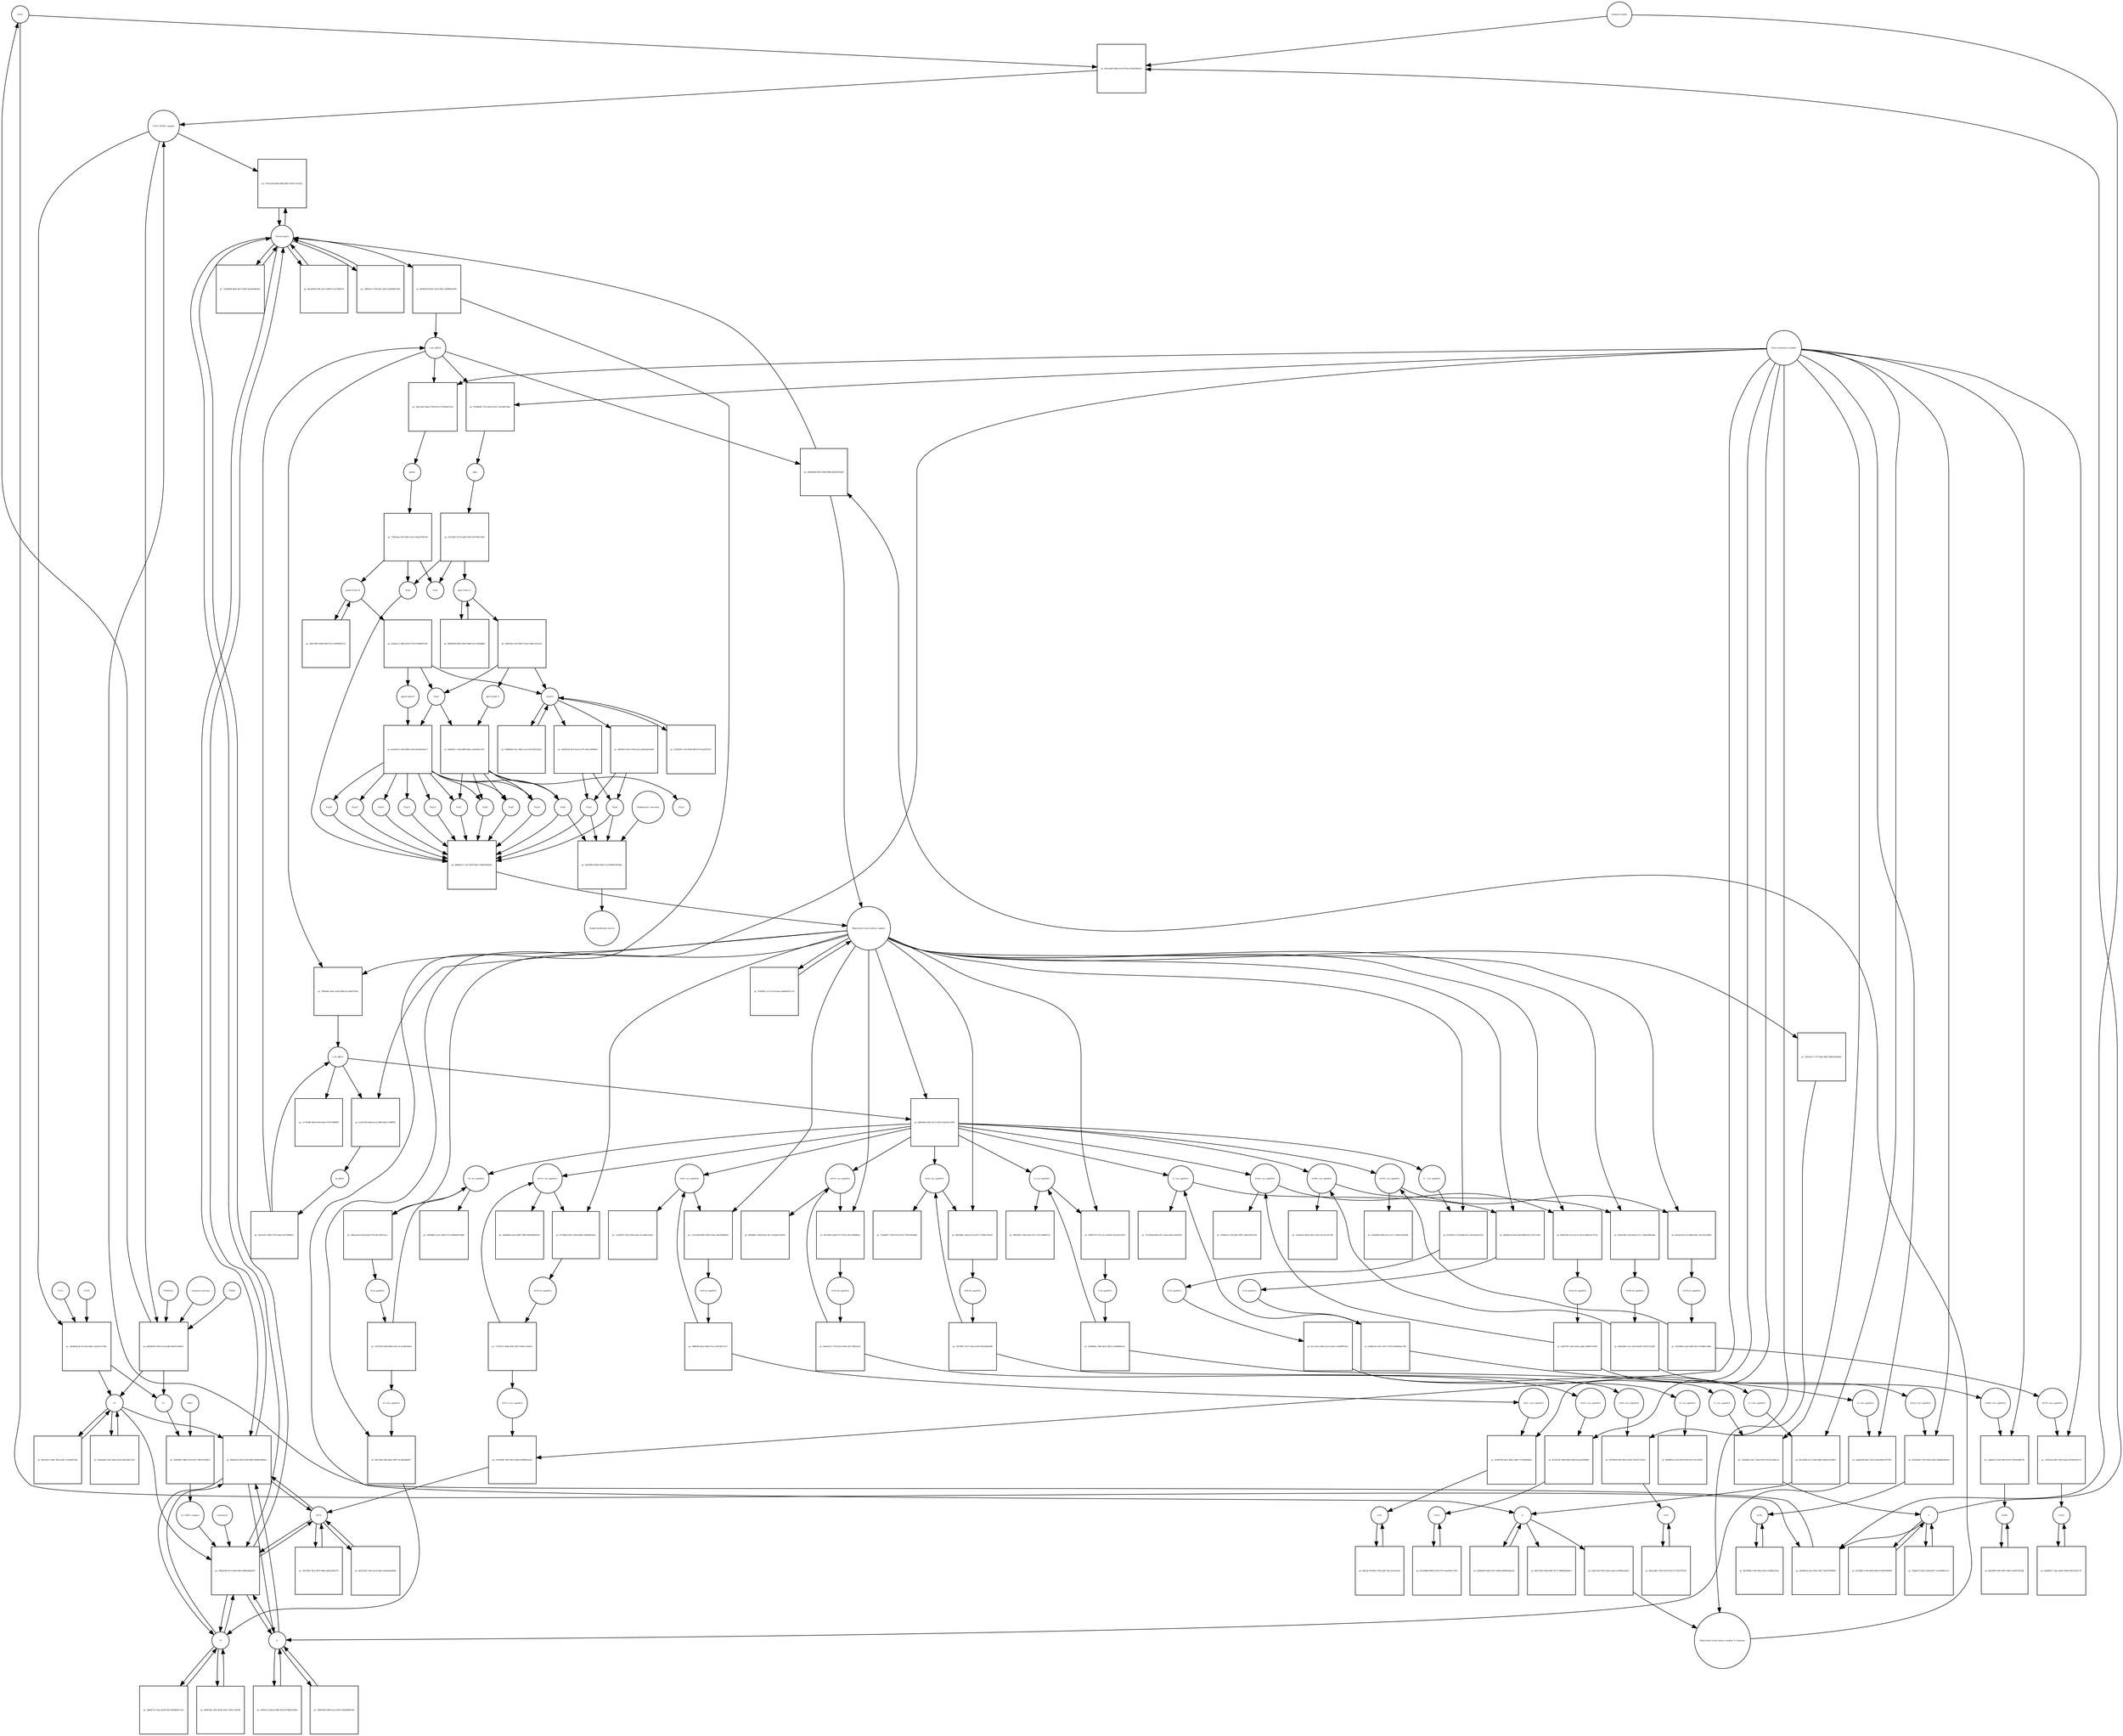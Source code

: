 strict digraph  {
ACE2 [annotation="", bipartite=0, cls=macromolecule, fontsize=4, label=ACE2, shape=circle];
"pr_00acebd9-9a80-4e19-87ed-413da529a81a" [annotation="", bipartite=1, cls=process, fontsize=4, label="pr_00acebd9-9a80-4e19-87ed-413da529a81a", shape=square];
"ACE2_SPIKE complex" [annotation="", bipartite=0, cls=complex, fontsize=4, label="ACE2_SPIKE complex", shape=circle];
"Heparan sulfate" [annotation="urn_miriam_obo.chebi_CHEBI%3A28815", bipartite=0, cls="simple chemical", fontsize=4, label="Heparan sulfate", shape=circle];
S [annotation=urn_miriam_uniprot_P0DTC2, bipartite=0, cls=macromolecule, fontsize=4, label=S, shape=circle];
Nucleocapsid [annotation="urn_miriam_obo.go_GO%3A0019013", bipartite=0, cls=complex, fontsize=4, label=Nucleocapsid, shape=circle];
"pr_2536ca3d-b838-4d8b-8d07-dcf07c53e12b" [annotation="", bipartite=1, cls=process, fontsize=4, label="pr_2536ca3d-b838-4d8b-8d07-dcf07c53e12b", shape=square];
"pr_1dcdfa84-4c1b-4162-b8bc-5a2eb71e736c" [annotation="", bipartite=1, cls=process, fontsize=4, label="pr_1dcdfa84-4c1b-4162-b8bc-5a2eb71e736c", shape=square];
S2 [annotation=urn_miriam_interpro_IPR002552, bipartite=0, cls=macromolecule, fontsize=4, label=S2, shape=circle];
CTSB [annotation="", bipartite=0, cls=macromolecule, fontsize=4, label=CTSB, shape=circle];
CTSL [annotation="", bipartite=0, cls=macromolecule, fontsize=4, label=CTSL, shape=circle];
S1 [annotation=urn_miriam_interpro_IPR002551, bipartite=0, cls=macromolecule, fontsize=4, label=S1, shape=circle];
"pr_2b5db5a0-5acf-405c-9367-5fd7d764f992" [annotation="", bipartite=1, cls=process, fontsize=4, label="pr_2b5db5a0-5acf-405c-9367-5fd7d764f992", shape=square];
"pr_76f62e96-b213-44af-90b2-0d66e8da819c" [annotation="", bipartite=1, cls=process, fontsize=4, label="pr_76f62e96-b213-44af-90b2-0d66e8da819c", shape=square];
cholesterol [annotation="urn_miriam_obo.chebi_CHEBI%3A16113", bipartite=0, cls="simple chemical", fontsize=4, label=cholesterol, shape=circle];
"S1_NRP1 complex" [annotation="", bipartite=0, cls=complex, fontsize=4, label="S1_NRP1 complex", shape=circle];
E [annotation=urn_miriam_uniprot_P0DTC4, bipartite=0, cls=macromolecule, fontsize=4, label=E, shape=circle];
M [annotation=urn_miriam_uniprot_P0DTC5, bipartite=0, cls=macromolecule, fontsize=4, label=M, shape=circle];
Orf7a [annotation=urn_miriam_uniprot_P0DTC7, bipartite=0, cls=macromolecule, fontsize=4, label=Orf7a, shape=circle];
"pr_8e64015d-9637-41ab-95be-293ff84e2981" [annotation="", bipartite=1, cls=process, fontsize=4, label="pr_8e64015d-9637-41ab-95be-293ff84e2981", shape=square];
"(+)ss gRNA" [annotation=urn_miriam_refseq_NC_045512, bipartite=0, cls="nucleic acid feature", fontsize=4, label="(+)ss gRNA", shape=circle];
N [annotation=urn_miriam_uniprot_P0DTC9, bipartite=0, cls="macromolecule multimer", fontsize=4, label=N, shape=circle];
"pr_dfa3e469-c60e-4a15-9df9-473a13f6dcb0" [annotation="", bipartite=1, cls=process, fontsize=4, label="pr_dfa3e469-c60e-4a15-9df9-473a13f6dcb0", shape=square];
"pr_cd495cfe-763f-4af5-a5f8-2d1db85b1064" [annotation="", bipartite=1, cls=process, fontsize=4, label="pr_cd495cfe-763f-4af5-a5f8-2d1db85b1064", shape=square];
"pr_802e3562-f5b0-4d61-8175-396f2d65dbc9" [annotation="", bipartite=1, cls=process, fontsize=4, label="pr_802e3562-f5b0-4d61-8175-396f2d65dbc9", shape=square];
"pr_d364d5f0-6363-4537-b5d8-d5969eb44a36" [annotation="", bipartite=1, cls=process, fontsize=4, label="pr_d364d5f0-6363-4537-b5d8-d5969eb44a36", shape=square];
"N (+)ss sgmRNA" [annotation=urn_miriam_ncbigene_43740575, bipartite=0, cls="nucleic acid feature", fontsize=4, label="N (+)ss sgmRNA", shape=circle];
"pr_9fc1ef8b-ec13-43be-bd65-2644e2619001" [annotation="", bipartite=1, cls=process, fontsize=4, label="pr_9fc1ef8b-ec13-43be-bd65-2644e2619001", shape=square];
"Host translation complex" [annotation="urn_miriam_obo.go_GO%3A0070992", bipartite=0, cls=complex, fontsize=4, label="Host translation complex", shape=circle];
"pr_7aab59f8-da00-4d75-8a81-dea8148eefb1" [annotation="", bipartite=1, cls=process, fontsize=4, label="pr_7aab59f8-da00-4d75-8a81-dea8148eefb1", shape=square];
"pr_b6642b56-f760-41c6-ba88-dde953c0db21" [annotation="", bipartite=1, cls=process, fontsize=4, label="pr_b6642b56-f760-41c6-ba88-dde953c0db21", shape=square];
FURIN [annotation="", bipartite=0, cls=macromolecule, fontsize=4, label=FURIN, shape=circle];
TMPRSS2 [annotation="", bipartite=0, cls=macromolecule, fontsize=4, label=TMPRSS2, shape=circle];
"Camostat mesylate" [annotation="urn_miriam_pubchem.compound_2536", bipartite=0, cls="simple chemical", fontsize=4, label="Camostat mesylate", shape=circle];
"pr_08c2e6cc-e96e-4f3f-a26b-1741b0e47bfa" [annotation="", bipartite=1, cls=process, fontsize=4, label="pr_08c2e6cc-e96e-4f3f-a26b-1741b0e47bfa", shape=square];
"Replication transcription complex_N oligomer" [annotation="", bipartite=0, cls=complex, fontsize=4, label="Replication transcription complex_N oligomer", shape=circle];
"pr_abb8444d-5f02-4386-9688-fd2fb1f87be9" [annotation="", bipartite=1, cls=process, fontsize=4, label="pr_abb8444d-5f02-4386-9688-fd2fb1f87be9", shape=square];
"Replication transcription complex" [annotation="", bipartite=0, cls=complex, fontsize=4, label="Replication transcription complex", shape=circle];
"pr_8944ea33-fb54-433b-88d3-d8ddf1d9b5a1" [annotation="", bipartite=1, cls=process, fontsize=4, label="pr_8944ea33-fb54-433b-88d3-d8ddf1d9b5a1", shape=square];
"pr_042ada6a-7b25-4ded-92a4-2e6e3dfc210e" [annotation="", bipartite=1, cls=process, fontsize=4, label="pr_042ada6a-7b25-4ded-92a4-2e6e3dfc210e", shape=square];
"pp1a Nsp3-11" [annotation=urn_miriam_uniprot_P0DTC1, bipartite=0, cls=macromolecule, fontsize=4, label="pp1a Nsp3-11", shape=circle];
"pr_a99f3fae-e5c8-46b7-b3eb-cd6ac50c2a31" [annotation="", bipartite=1, cls=process, fontsize=4, label="pr_a99f3fae-e5c8-46b7-b3eb-cd6ac50c2a31", shape=square];
"pp1a Nsp6-11" [annotation=urn_miriam_uniprot_P0DTC1, bipartite=0, cls=macromolecule, fontsize=4, label="pp1a Nsp6-11", shape=circle];
"Nsp3-4" [annotation="urn_miriam_ncbiprotein_YP_009725299|urn_miriam_ncbiprotein_YP_009725300", bipartite=0, cls=macromolecule, fontsize=4, label="Nsp3-4", shape=circle];
Nsp5 [annotation=urn_miriam_ncbiprotein_YP_009725301, bipartite=0, cls="macromolecule multimer", fontsize=4, label=Nsp5, shape=circle];
"Endoplasmic reticulum" [annotation="urn_miriam_obo.go_GO%3A0005783", bipartite=0, cls=complex, fontsize=4, label="Endoplasmic reticulum", shape=circle];
"pr_6a6598e0-8560-4d3b-a1c8-f66467d01f8a" [annotation="", bipartite=1, cls=process, fontsize=4, label="pr_6a6598e0-8560-4d3b-a1c8-f66467d01f8a", shape=square];
"Double-membrane vesicle" [annotation="urn_miriam_obo.go_GO%3A0039718", bipartite=0, cls=complex, fontsize=4, label="Double-membrane vesicle", shape=circle];
Nsp4 [annotation=urn_miriam_ncbiprotein_YP_009725300, bipartite=0, cls=macromolecule, fontsize=4, label=Nsp4, shape=circle];
Nsp3 [annotation=urn_miriam_ncbiprotein_YP_009725299, bipartite=0, cls=macromolecule, fontsize=4, label=Nsp3, shape=circle];
Nsp6 [annotation=urn_miriam_ncbiprotein_YP_009725302, bipartite=0, cls=macromolecule, fontsize=4, label=Nsp6, shape=circle];
"pr_699b0038-8b5a-4442-8d46-0e1c09adddd2" [annotation="", bipartite=1, cls=process, fontsize=4, label="pr_699b0038-8b5a-4442-8d46-0e1c09adddd2", shape=square];
"pr_52302601-f1eb-40e6-8b29-070a24387813" [annotation="", bipartite=1, cls=process, fontsize=4, label="pr_52302601-f1eb-40e6-8b29-070a24387813", shape=square];
"pp1ab Nsp3-16" [annotation=urn_miriam_uniprot_P0DTD1, bipartite=0, cls=macromolecule, fontsize=4, label="pp1ab Nsp3-16", shape=circle];
"pr_2b917869-4208-45bf-911e-059bf6f8121c" [annotation="", bipartite=1, cls=process, fontsize=4, label="pr_2b917869-4208-45bf-911e-059bf6f8121c", shape=square];
"pr_b23afcc2-3dbe-4526-973d-01f8080f13d1" [annotation="", bipartite=1, cls=process, fontsize=4, label="pr_b23afcc2-3dbe-4526-973d-01f8080f13d1", shape=square];
"pp1ab nsp6-16" [annotation=urn_miriam_uniprot_P0DTD1, bipartite=0, cls=macromolecule, fontsize=4, label="pp1ab nsp6-16", shape=circle];
"pr_5dfdd733-c62a-4a38-922f-964489d7ca03" [annotation="", bipartite=1, cls=process, fontsize=4, label="pr_5dfdd733-c62a-4a38-922f-964489d7ca03", shape=square];
"pr_e856e1c9-8ae0-4388-932f-4f7986c92404" [annotation="", bipartite=1, cls=process, fontsize=4, label="pr_e856e1c9-8ae0-4388-932f-4f7986c92404", shape=square];
"pr_764d2372-bf52-4a96-bb77-ac42e88aa7c9" [annotation="", bipartite=1, cls=process, fontsize=4, label="pr_764d2372-bf52-4a96-bb77-ac42e88aa7c9", shape=square];
"pr_b48014bc-45f3-4b38-a0ed-14f01c92429f" [annotation="", bipartite=1, cls=process, fontsize=4, label="pr_b48014bc-45f3-4b38-a0ed-14f01c92429f", shape=square];
"pr_53843642-f049-4a1a-b910-52b4d9d6539f" [annotation="", bipartite=1, cls=process, fontsize=4, label="pr_53843642-f049-4a1a-b910-52b4d9d6539f", shape=square];
"pr_8147ff6e-e156-4641-8405-0c04f1940005" [annotation="", bipartite=1, cls=process, fontsize=4, label="pr_8147ff6e-e156-4641-8405-0c04f1940005", shape=square];
"pr_32f75bfd-78e2-4873-8b8c-dd5fa399cf7b" [annotation="", bipartite=1, cls=process, fontsize=4, label="pr_32f75bfd-78e2-4873-8b8c-dd5fa399cf7b", shape=square];
Orf6 [annotation=urn_miriam_uniprot_P0DTC6, bipartite=0, cls=macromolecule, fontsize=4, label=Orf6, shape=circle];
"pr_b8e1dc78-863e-47d3-a6b7-9ec53a3cebed" [annotation="", bipartite=1, cls=process, fontsize=4, label="pr_b8e1dc78-863e-47d3-a6b7-9ec53a3cebed", shape=square];
Orf3a [annotation=urn_miriam_uniprot_P0DTC3, bipartite=0, cls=macromolecule, fontsize=4, label=Orf3a, shape=circle];
"pr_f9c9930b-1146-460a-b0c8-2e06ffa31fac" [annotation="", bipartite=1, cls=process, fontsize=4, label="pr_f9c9930b-1146-460a-b0c8-2e06ffa31fac", shape=square];
Orf8 [annotation=urn_miriam_uniprot_P0DTC8, bipartite=0, cls=macromolecule, fontsize=4, label=Orf8, shape=circle];
"pr_66acad8c-7010-4c63-957e-57726c979cf9" [annotation="", bipartite=1, cls=process, fontsize=4, label="pr_66acad8c-7010-4c63-957e-57726c979cf9", shape=square];
Orf9b [annotation=urn_miriam_uniprot_P0DTD2, bipartite=0, cls=macromolecule, fontsize=4, label=Orf9b, shape=circle];
"pr_dfaf49f0-02f6-4d97-bd45-ee6457f3f1db" [annotation="", bipartite=1, cls=process, fontsize=4, label="pr_dfaf49f0-02f6-4d97-bd45-ee6457f3f1db", shape=square];
Orf14 [annotation=urn_miriam_uniprot_P0DTD3, bipartite=0, cls=macromolecule, fontsize=4, label=Orf14, shape=circle];
"pr_647e8dbb-8984-415d-9741-6aa4463c7d10" [annotation="", bipartite=1, cls=process, fontsize=4, label="pr_647e8dbb-8984-415d-9741-6aa4463c7d10", shape=square];
Orf7b [annotation=urn_miriam_uniprot_P0DTD8, bipartite=0, cls=macromolecule, fontsize=4, label=Orf7b, shape=circle];
"pr_ba9b90e7-7de2-4b42-9394-fe897a281179" [annotation="", bipartite=1, cls=process, fontsize=4, label="pr_ba9b90e7-7de2-4b42-9394-fe897a281179", shape=square];
"pr_46515d32-7a8e-4ce9-ba6e-a4aeb20a8445" [annotation="", bipartite=1, cls=process, fontsize=4, label="pr_46515d32-7a8e-4ce9-ba6e-a4aeb20a8445", shape=square];
"M (+)ss sgmRNA" [annotation="", bipartite=0, cls="nucleic acid feature", fontsize=4, label="M (+)ss sgmRNA", shape=circle];
"pr_f9fca5bf-330e-4ba5-8b97-4c58badd4877" [annotation="", bipartite=1, cls=process, fontsize=4, label="pr_f9fca5bf-330e-4ba5-8b97-4c58badd4877", shape=square];
"E (+)ss sgmRNA" [annotation="", bipartite=0, cls="nucleic acid feature", fontsize=4, label="E (+)ss sgmRNA", shape=circle];
"pr_abdd226b-8afc-4225-b54d-8ffa167f7f9c" [annotation="", bipartite=1, cls=process, fontsize=4, label="pr_abdd226b-8afc-4225-b54d-8ffa167f7f9c", shape=square];
"S (+)ss sgmRNA" [annotation="", bipartite=0, cls="nucleic acid feature", fontsize=4, label="S (+)ss sgmRNA", shape=circle];
"pr_c34504bc-e0c7-4262-8974-425511b40c3a" [annotation="", bipartite=1, cls=process, fontsize=4, label="pr_c34504bc-e0c7-4262-8974-425511b40c3a", shape=square];
"Orf7a (+)ss sgmRNA" [annotation="", bipartite=0, cls="nucleic acid feature", fontsize=4, label="Orf7a (+)ss sgmRNA", shape=circle];
"pr_e31d93df-1db5-49e2-9b6a-e65f680caef5" [annotation="", bipartite=1, cls=process, fontsize=4, label="pr_e31d93df-1db5-49e2-9b6a-e65f680caef5", shape=square];
"Orf6  (+)ss sgmRNA" [annotation="", bipartite=0, cls="nucleic acid feature", fontsize=4, label="Orf6  (+)ss sgmRNA", shape=circle];
"pr_3ee897b8-5dca-488c-adb9-77334b5d43bc" [annotation="", bipartite=1, cls=process, fontsize=4, label="pr_3ee897b8-5dca-488c-adb9-77334b5d43bc", shape=square];
"Orf3a (+)ss sgmRNA" [annotation="", bipartite=0, cls="nucleic acid feature", fontsize=4, label="Orf3a (+)ss sgmRNA", shape=circle];
"pr_02204436-71e0-43d3-aeb0-28d6ba692e95" [annotation="", bipartite=1, cls=process, fontsize=4, label="pr_02204436-71e0-43d3-aeb0-28d6ba692e95", shape=square];
"Orf8 (+)ss sgmRNA" [annotation="", bipartite=0, cls="nucleic acid feature", fontsize=4, label="Orf8 (+)ss sgmRNA", shape=circle];
"pr_4b7f8542-f6f3-40a1-87bd-743c87313b31" [annotation="", bipartite=1, cls=process, fontsize=4, label="pr_4b7f8542-f6f3-40a1-87bd-743c87313b31", shape=square];
"Orf9b (+)ss sgmRNA" [annotation="", bipartite=0, cls="nucleic acid feature", fontsize=4, label="Orf9b (+)ss sgmRNA", shape=circle];
"pr_ca88a312-43f3-4dc6-8551-f39145bd679c" [annotation="", bipartite=1, cls=process, fontsize=4, label="pr_ca88a312-43f3-4dc6-8551-f39145bd679c", shape=square];
"Orf14 (+)ss sgmRNA" [annotation="", bipartite=0, cls="nucleic acid feature", fontsize=4, label="Orf14 (+)ss sgmRNA", shape=circle];
"pr_2fc56c4e-c680-49b0-a5b6-b1aaa05f4880" [annotation="", bipartite=1, cls=process, fontsize=4, label="pr_2fc56c4e-c680-49b0-a5b6-b1aaa05f4880", shape=square];
"Orf7b (+)ss sgmRNA" [annotation="", bipartite=0, cls="nucleic acid feature", fontsize=4, label="Orf7b (+)ss sgmRNA", shape=circle];
"pr_c92f53a2-89a7-46c0-baa5-4f184e2637cf" [annotation="", bipartite=1, cls=process, fontsize=4, label="pr_c92f53a2-89a7-46c0-baa5-4f184e2637cf", shape=square];
"(-)ss gRNA" [annotation=urn_miriam_refseq_NC_045512, bipartite=0, cls="nucleic acid feature", fontsize=4, label="(-)ss gRNA", shape=circle];
"pr_c173e08b-863d-41fd-bd3e-979747d8f09f" [annotation="", bipartite=1, cls=process, fontsize=4, label="pr_c173e08b-863d-41fd-bd3e-979747d8f09f", shape=square];
"pr_6a871d16-9f15-4cde-aaa8-ec0568ea9226" [annotation="", bipartite=1, cls=process, fontsize=4, label="pr_6a871d16-9f15-4cde-aaa8-ec0568ea9226", shape=square];
"pr_7f99e6b1-6a4c-4a38-b96d-0c1deb673f3b" [annotation="", bipartite=1, cls=process, fontsize=4, label="pr_7f99e6b1-6a4c-4a38-b96d-0c1deb673f3b", shape=square];
"M (-)ss sgmRNA" [annotation=urn_miriam_ncbigene_43740571, bipartite=0, cls="nucleic acid feature", fontsize=4, label="M (-)ss sgmRNA", shape=circle];
"pr_43904dfe-21dc-459b-a733-448494973684" [annotation="", bipartite=1, cls=process, fontsize=4, label="pr_43904dfe-21dc-459b-a733-448494973684", shape=square];
"E (-)ss sgmRNA" [annotation=urn_miriam_ncbigene_43740570, bipartite=0, cls="nucleic acid feature", fontsize=4, label="E (-)ss sgmRNA", shape=circle];
"pr_72c4efd9-fd46-4471-bab3-d8ace4e40f28" [annotation="", bipartite=1, cls=process, fontsize=4, label="pr_72c4efd9-fd46-4471-bab3-d8ace4e40f28", shape=square];
"S (-)ss sgmRNA" [annotation="", bipartite=0, cls="nucleic acid feature", fontsize=4, label="S (-)ss sgmRNA", shape=circle];
"pr_06ff5b45-1564-4a05-937a-70c5348497a9" [annotation="", bipartite=1, cls=process, fontsize=4, label="pr_06ff5b45-1564-4a05-937a-70c5348497a9", shape=square];
"Orf7a (-)ss sgmRNA" [annotation="", bipartite=0, cls="nucleic acid feature", fontsize=4, label="Orf7a (-)ss sgmRNA", shape=circle];
"pr_4b0b4602-da16-48d7-98fb-9940f0b605e0" [annotation="", bipartite=1, cls=process, fontsize=4, label="pr_4b0b4602-da16-48d7-98fb-9940f0b605e0", shape=square];
"Orf6 (-)ss sgmRNA" [annotation="", bipartite=0, cls="nucleic acid feature", fontsize=4, label="Orf6 (-)ss sgmRNA", shape=circle];
"pr_124595d7-78a3-4509-aba1-4a7ad8c3ae4c" [annotation="", bipartite=1, cls=process, fontsize=4, label="pr_124595d7-78a3-4509-aba1-4a7ad8c3ae4c", shape=square];
"Orf3a (-)ss sgmRNA" [annotation="", bipartite=0, cls="nucleic acid feature", fontsize=4, label="Orf3a (-)ss sgmRNA", shape=circle];
"pr_b79bfc85-c1f6-4f25-9097-2b8c83435594" [annotation="", bipartite=1, cls=process, fontsize=4, label="pr_b79bfc85-c1f6-4f25-9097-2b8c83435594", shape=square];
"Orf8 (-)ss sgmRNA" [annotation="", bipartite=0, cls="nucleic acid feature", fontsize=4, label="Orf8 (-)ss sgmRNA", shape=circle];
"pr_72ed4857-7a95-4103-875e-7f9219fa0dbd" [annotation="", bipartite=1, cls=process, fontsize=4, label="pr_72ed4857-7a95-4103-875e-7f9219fa0dbd", shape=square];
"Orf9b (-)ss sgmRNA" [annotation="", bipartite=0, cls="nucleic acid feature", fontsize=4, label="Orf9b (-)ss sgmRNA", shape=circle];
"pr_114d1edc-8b36-44e3-a50e-34110c28729a" [annotation="", bipartite=1, cls=process, fontsize=4, label="pr_114d1edc-8b36-44e3-a50e-34110c28729a", shape=square];
"Orf14 (-)ss sgmRNA" [annotation="", bipartite=0, cls="nucleic acid feature", fontsize=4, label="Orf14 (-)ss sgmRNA", shape=circle];
"pr_6ef6d85c-040d-4e9c-8fc3-454d427d2956" [annotation="", bipartite=1, cls=process, fontsize=4, label="pr_6ef6d85c-040d-4e9c-8fc3-454d427d2956", shape=square];
"Orf7b (-)ss sgmRNA" [annotation="", bipartite=0, cls="nucleic acid feature", fontsize=4, label="Orf7b (-)ss sgmRNA", shape=circle];
"pr_2a042882-0f64-4c1a-b7c7-0461fcd67bd0" [annotation="", bipartite=1, cls=process, fontsize=4, label="pr_2a042882-0f64-4c1a-b7c7-0461fcd67bd0", shape=square];
"pr_1a2167b0-49e9-4c22-8d8f-4bb171909f95" [annotation="", bipartite=1, cls=process, fontsize=4, label="pr_1a2167b0-49e9-4c22-8d8f-4bb171909f95", shape=square];
"ds gRNA" [annotation=urn_miriam_refseq_NC_045512, bipartite=0, cls="nucleic acid feature", fontsize=4, label="ds gRNA", shape=circle];
"pr_29beae3d-3c08-4a4b-9756-9fc418075acc" [annotation="", bipartite=1, cls=process, fontsize=4, label="pr_29beae3d-3c08-4a4b-9756-9fc418075acc", shape=square];
"M ds sgmRNA" [annotation="", bipartite=0, cls="nucleic acid feature", fontsize=4, label="M ds sgmRNA", shape=circle];
"pr_6fed85ed-f924-44eb-8698-851c287ca264" [annotation="", bipartite=1, cls=process, fontsize=4, label="pr_6fed85ed-f924-44eb-8698-851c287ca264", shape=square];
"E ds sgmRNA" [annotation="", bipartite=0, cls="nucleic acid feature", fontsize=4, label="E ds sgmRNA", shape=circle];
"pr_36fd5373-e791-41c2-8a08-21b21d12631f" [annotation="", bipartite=1, cls=process, fontsize=4, label="pr_36fd5373-e791-41c2-8a08-21b21d12631f", shape=square];
"S ds sgmRNA" [annotation="", bipartite=0, cls="nucleic acid feature", fontsize=4, label="S ds sgmRNA", shape=circle];
"pr_8714f829-49c5-4d19-806e-54f02fbf166e" [annotation="", bipartite=1, cls=process, fontsize=4, label="pr_8714f829-49c5-4d19-806e-54f02fbf166e", shape=square];
"Orf7a ds sgmRNA" [annotation="", bipartite=0, cls="nucleic acid feature", fontsize=4, label="Orf7a ds sgmRNA", shape=circle];
"pr_12c01d2b-8663-4695-b39a-a0a29fd4b05f" [annotation="", bipartite=1, cls=process, fontsize=4, label="pr_12c01d2b-8663-4695-b39a-a0a29fd4b05f", shape=square];
"Orf6 ds sgmRNA" [annotation="", bipartite=0, cls="nucleic acid feature", fontsize=4, label="Orf6 ds sgmRNA", shape=circle];
"pr_8b5952bf-513c-4c31-8e33-d386e2e7973a" [annotation="", bipartite=1, cls=process, fontsize=4, label="pr_8b5952bf-513c-4c31-8e33-d386e2e7973a", shape=square];
"Orf3a ds sgmRNA" [annotation="", bipartite=0, cls="nucleic acid feature", fontsize=4, label="Orf3a ds sgmRNA", shape=circle];
"pr_df63d8bc-3ed5-4c33-ad73-57286c470a01" [annotation="", bipartite=1, cls=process, fontsize=4, label="pr_df63d8bc-3ed5-4c33-ad73-57286c470a01", shape=square];
"Orf8 ds sgmRNA" [annotation="", bipartite=0, cls="nucleic acid feature", fontsize=4, label="Orf8 ds sgmRNA", shape=circle];
"pr_8100cd40-ce0d-405a-97c1-196a2008e9da" [annotation="", bipartite=1, cls=process, fontsize=4, label="pr_8100cd40-ce0d-405a-97c1-196a2008e9da", shape=square];
"Orf9b ds sgmRNA" [annotation="", bipartite=0, cls="nucleic acid feature", fontsize=4, label="Orf9b ds sgmRNA", shape=circle];
"pr_0f2cf6b5-0d36-4757-8a52-fb0c7b96dbea" [annotation="", bipartite=1, cls=process, fontsize=4, label="pr_0f2cf6b5-0d36-4757-8a52-fb0c7b96dbea", shape=square];
"Orf14 ds sgmRNA" [annotation="", bipartite=0, cls="nucleic acid feature", fontsize=4, label="Orf14 ds sgmRNA", shape=circle];
"pr_be2afc6f-6c3a-4b8f-930a-70e142a30850" [annotation="", bipartite=1, cls=process, fontsize=4, label="pr_be2afc6f-6c3a-4b8f-930a-70e142a30850", shape=square];
"Orf7b ds sgmRNA" [annotation="", bipartite=0, cls="nucleic acid feature", fontsize=4, label="Orf7b ds sgmRNA", shape=circle];
"pr_a8101387-469f-4729-a4d6-1bf743fbff2c" [annotation="", bipartite=1, cls=process, fontsize=4, label="pr_a8101387-469f-4729-a4d6-1bf743fbff2c", shape=square];
"pr_12557622-fd9d-48b3-b1fa-4c3cdd916bb4" [annotation="", bipartite=1, cls=process, fontsize=4, label="pr_12557622-fd9d-48b3-b1fa-4c3cdd916bb4", shape=square];
"pr_42d0ac5a-d21e-4811-8758-d5a606ebc708" [annotation="", bipartite=1, cls=process, fontsize=4, label="pr_42d0ac5a-d21e-4811-8758-d5a606ebc708", shape=square];
"pr_5508d04e-7660-40c0-9832-210df488eee1" [annotation="", bipartite=1, cls=process, fontsize=4, label="pr_5508d04e-7660-40c0-9832-210df488eee1", shape=square];
"pr_7372d721-492b-4041-8827-6f46cc442f1d" [annotation="", bipartite=1, cls=process, fontsize=4, label="pr_7372d721-492b-4041-8827-6f46cc442f1d", shape=square];
"pr_f48f64ff-db1d-4382-97aa-3d754b57e7c7" [annotation="", bipartite=1, cls=process, fontsize=4, label="pr_f48f64ff-db1d-4382-97aa-3d754b57e7c7", shape=square];
"pr_4a9579f7-2a8c-4b5a-a4bb-54bf957e5f02" [annotation="", bipartite=1, cls=process, fontsize=4, label="pr_4a9579f7-2a8c-4b5a-a4bb-54bf957e5f02", shape=square];
"pr_af579807-3671-421b-a678-f2fa05bb4398" [annotation="", bipartite=1, cls=process, fontsize=4, label="pr_af579807-3671-421b-a678-f2fa05bb4398", shape=square];
"pr_60a834f0-1311-4210-8ed9-c622671e528f" [annotation="", bipartite=1, cls=process, fontsize=4, label="pr_60a834f0-1311-4210-8ed9-c622671e528f", shape=square];
"pr_d4ed2331-727b-42c4-b603-2b173f82a234" [annotation="", bipartite=1, cls=process, fontsize=4, label="pr_d4ed2331-727b-42c4-b603-2b173f82a234", shape=square];
"pr_1b9189be-5aaf-4408-9d13-f1f4b87c848c" [annotation="", bipartite=1, cls=process, fontsize=4, label="pr_1b9189be-5aaf-4408-9d13-f1f4b87c848c", shape=square];
"N  (-)ss sgmRNA" [annotation=urn_miriam_ncbigene_43740575, bipartite=0, cls="nucleic acid feature", fontsize=4, label="N  (-)ss sgmRNA", shape=circle];
"pr_81f3f34e-e72d-4bd6-bf1e-60142a451185" [annotation="", bipartite=1, cls=process, fontsize=4, label="pr_81f3f34e-e72d-4bd6-bf1e-60142a451185", shape=square];
"N ds sgmRNA" [annotation="", bipartite=0, cls="nucleic acid feature", fontsize=4, label="N ds sgmRNA", shape=circle];
"pr_d5c13dca-682a-4c61-b2a6-c54a8f9878cb" [annotation="", bipartite=1, cls=process, fontsize=4, label="pr_d5c13dca-682a-4c61-b2a6-c54a8f9878cb", shape=square];
"N (-)ss sgmRNA" [annotation="", bipartite=0, cls="nucleic acid feature", fontsize=4, label="N (-)ss sgmRNA", shape=circle];
pp1ab [annotation=urn_miriam_uniprot_P0DTD1, bipartite=0, cls=macromolecule, fontsize=4, label=pp1ab, shape=circle];
"pr_72626aae-9f1f-4b07-a5cb-3d3ab795fc98" [annotation="", bipartite=1, cls=process, fontsize=4, label="pr_72626aae-9f1f-4b07-a5cb-3d3ab795fc98", shape=square];
Nsp2 [annotation=urn_miriam_ncbiprotein_YP_009725298, bipartite=0, cls=macromolecule, fontsize=4, label=Nsp2, shape=circle];
Nsp1 [annotation=urn_miriam_ncbiprotein_YP_009725297, bipartite=0, cls=macromolecule, fontsize=4, label=Nsp1, shape=circle];
pp1a [annotation=urn_miriam_uniprot_P0DTC1, bipartite=0, cls=macromolecule, fontsize=4, label=pp1a, shape=circle];
"pr_27a53d27-d733-4a85-81f9-34578d2c50f5" [annotation="", bipartite=1, cls=process, fontsize=4, label="pr_27a53d27-d733-4a85-81f9-34578d2c50f5", shape=square];
"pr_f5b889a9-5fac-49d2-a2cb-bf1335422d53" [annotation="", bipartite=1, cls=process, fontsize=4, label="pr_f5b889a9-5fac-49d2-a2cb-bf1335422d53", shape=square];
"pr_0ff0db12-f6e3-410b-ba3a-b6d3a82f3440" [annotation="", bipartite=1, cls=process, fontsize=4, label="pr_0ff0db12-f6e3-410b-ba3a-b6d3a82f3440", shape=square];
"pr_cb26f224-f4c9-4210-a376-a8fcc8048563" [annotation="", bipartite=1, cls=process, fontsize=4, label="pr_cb26f224-f4c9-4210-a376-a8fcc8048563", shape=square];
"pr_0d4b2f3c-e1d0-48f6-b0be-a58e04d1cd27" [annotation="", bipartite=1, cls=process, fontsize=4, label="pr_0d4b2f3c-e1d0-48f6-b0be-a58e04d1cd27", shape=square];
Nsp7 [annotation=urn_miriam_ncbiprotein_YP_009725303, bipartite=0, cls=macromolecule, fontsize=4, label=Nsp7, shape=circle];
Nsp8 [annotation=urn_miriam_ncbiprotein_YP_009725304, bipartite=0, cls=macromolecule, fontsize=4, label=Nsp8, shape=circle];
Nsp9 [annotation=urn_miriam_ncbiprotein_YP_009725305, bipartite=0, cls=macromolecule, fontsize=4, label=Nsp9, shape=circle];
Nsp10 [annotation=urn_miriam_ncbiprotein_YP_009725306, bipartite=0, cls=macromolecule, fontsize=4, label=Nsp10, shape=circle];
Nsp11 [annotation=urn_miriam_ncbiprotein_YP_009725312, bipartite=0, cls=macromolecule, fontsize=4, label=Nsp11, shape=circle];
"pr_dcdda01f-cd36-4890-a1b9-6b1b4e9aaf17" [annotation="", bipartite=1, cls=process, fontsize=4, label="pr_dcdda01f-cd36-4890-a1b9-6b1b4e9aaf17", shape=square];
Nsp13 [annotation=urn_miriam_ncbiprotein_YP_009725308, bipartite=0, cls=macromolecule, fontsize=4, label=Nsp13, shape=circle];
Nsp12 [annotation=urn_miriam_ncbiprotein_YP_009725307, bipartite=0, cls=macromolecule, fontsize=4, label=Nsp12, shape=circle];
Nsp16 [annotation=urn_miriam_ncbiprotein_YP_009725311, bipartite=0, cls=macromolecule, fontsize=4, label=Nsp16, shape=circle];
Nsp15 [annotation=urn_miriam_ncbiprotein_YP_009725310, bipartite=0, cls=macromolecule, fontsize=4, label=Nsp15, shape=circle];
Nsp14 [annotation=urn_miriam_ncbiprotein_YP_009725309, bipartite=0, cls=macromolecule, fontsize=4, label=Nsp14, shape=circle];
"pr_08d6a6c5-c7dc-463f-9db3-7a89cb00e68e" [annotation="", bipartite=1, cls=process, fontsize=4, label="pr_08d6a6c5-c7dc-463f-9db3-7a89cb00e68e", shape=square];
"pr_f76eb85b-73c4-4e03-8216-7aa1fd0a7beb" [annotation="", bipartite=1, cls=process, fontsize=4, label="pr_f76eb85b-73c4-4e03-8216-7aa1fd0a7beb", shape=square];
"pr_246c5a63-4bee-4746-82c9-372d28a12c42" [annotation="", bipartite=1, cls=process, fontsize=4, label="pr_246c5a63-4bee-4746-82c9-372d28a12c42", shape=square];
"pr_be88801e-ee20-4c00-8416-85c79c51bf95" [annotation="", bipartite=1, cls=process, fontsize=4, label="pr_be88801e-ee20-4c00-8416-85c79c51bf95", shape=square];
"pr_705f09d7-1c15-41cb-beea-b8b98241111f" [annotation="", bipartite=1, cls=process, fontsize=4, label="pr_705f09d7-1c15-41cb-beea-b8b98241111f", shape=square];
"pr_a55b1ae7-1137-4faa-8daf-586d35ea0de2" [annotation="", bipartite=1, cls=process, fontsize=4, label="pr_a55b1ae7-1137-4faa-8daf-586d35ea0de2", shape=square];
"pr_dfb9ed02-6f43-4571-8519-a76e921e769f" [annotation="", bipartite=1, cls=process, fontsize=4, label="pr_dfb9ed02-6f43-4571-8519-a76e921e769f", shape=square];
"pr_18f3bb9c-58b6-4c54-b057-d95f15594fc4" [annotation="", bipartite=1, cls=process, fontsize=4, label="pr_18f3bb9c-58b6-4c54-b057-d95f15594fc4", shape=square];
NRP1 [annotation="", bipartite=0, cls=macromolecule, fontsize=4, label=NRP1, shape=circle];
ACE2 -> "pr_00acebd9-9a80-4e19-87ed-413da529a81a"  [annotation="", interaction_type=consumption];
ACE2 -> "pr_2b5db5a0-5acf-405c-9367-5fd7d764f992"  [annotation="", interaction_type=consumption];
"pr_00acebd9-9a80-4e19-87ed-413da529a81a" -> "ACE2_SPIKE complex"  [annotation="", interaction_type=production];
"ACE2_SPIKE complex" -> "pr_2536ca3d-b838-4d8b-8d07-dcf07c53e12b"  [annotation="urn_miriam_pubmed_32142651|urn_miriam_pubmed_32094589|urn_miriam_taxonomy_2697049", interaction_type=stimulation];
"ACE2_SPIKE complex" -> "pr_1dcdfa84-4c1b-4162-b8bc-5a2eb71e736c"  [annotation="", interaction_type=consumption];
"ACE2_SPIKE complex" -> "pr_b6642b56-f760-41c6-ba88-dde953c0db21"  [annotation="", interaction_type=consumption];
"Heparan sulfate" -> "pr_00acebd9-9a80-4e19-87ed-413da529a81a"  [annotation="urn_miriam_pubmed_32142651|urn_miriam_pubmed_32094589|urn_miriam_taxonomy_2697049|urn_miriam_pubmed_32970989", interaction_type=stimulation];
"Heparan sulfate" -> "pr_2b5db5a0-5acf-405c-9367-5fd7d764f992"  [annotation="urn_miriam_pubmed_32142651|urn_miriam_pubmed_32094589|urn_miriam_taxonomy_2697049|urn_miriam_pubmed_32155444|urn_miriam_pubmed_32970989", interaction_type=stimulation];
S -> "pr_00acebd9-9a80-4e19-87ed-413da529a81a"  [annotation="", interaction_type=consumption];
S -> "pr_2b5db5a0-5acf-405c-9367-5fd7d764f992"  [annotation="", interaction_type=consumption];
S -> "pr_764d2372-bf52-4a96-bb77-ac42e88aa7c9"  [annotation="", interaction_type=consumption];
S -> "pr_8147ff6e-e156-4641-8405-0c04f1940005"  [annotation="", interaction_type=consumption];
Nucleocapsid -> "pr_2536ca3d-b838-4d8b-8d07-dcf07c53e12b"  [annotation="", interaction_type=consumption];
Nucleocapsid -> "pr_76f62e96-b213-44af-90b2-0d66e8da819c"  [annotation="", interaction_type=consumption];
Nucleocapsid -> "pr_8e64015d-9637-41ab-95be-293ff84e2981"  [annotation="", interaction_type=consumption];
Nucleocapsid -> "pr_dfa3e469-c60e-4a15-9df9-473a13f6dcb0"  [annotation="", interaction_type=consumption];
Nucleocapsid -> "pr_cd495cfe-763f-4af5-a5f8-2d1db85b1064"  [annotation="", interaction_type=consumption];
Nucleocapsid -> "pr_7aab59f8-da00-4d75-8a81-dea8148eefb1"  [annotation="", interaction_type=consumption];
Nucleocapsid -> "pr_8944ea33-fb54-433b-88d3-d8ddf1d9b5a1"  [annotation="", interaction_type=consumption];
"pr_2536ca3d-b838-4d8b-8d07-dcf07c53e12b" -> Nucleocapsid  [annotation="", interaction_type=production];
"pr_1dcdfa84-4c1b-4162-b8bc-5a2eb71e736c" -> S2  [annotation="", interaction_type=production];
"pr_1dcdfa84-4c1b-4162-b8bc-5a2eb71e736c" -> S1  [annotation="", interaction_type=production];
S2 -> "pr_76f62e96-b213-44af-90b2-0d66e8da819c"  [annotation="urn_miriam_pubmed_32142651|urn_miriam_pubmed_32094589|urn_miriam_pubmed_32047258|urn_miriam_taxonomy_2697049|urn_miriam_pubmed_32944968", interaction_type=stimulation];
S2 -> "pr_08c2e6cc-e96e-4f3f-a26b-1741b0e47bfa"  [annotation="", interaction_type=consumption];
S2 -> "pr_8944ea33-fb54-433b-88d3-d8ddf1d9b5a1"  [annotation="urn_miriam_pubmed_32142651|urn_miriam_pubmed_32047258|urn_miriam_taxonomy_2697049", interaction_type=stimulation];
S2 -> "pr_042ada6a-7b25-4ded-92a4-2e6e3dfc210e"  [annotation="", interaction_type=consumption];
CTSB -> "pr_1dcdfa84-4c1b-4162-b8bc-5a2eb71e736c"  [annotation="urn_miriam_pubmed_32142651|urn_miriam_taxonomy_2697049", interaction_type=catalysis];
CTSL -> "pr_1dcdfa84-4c1b-4162-b8bc-5a2eb71e736c"  [annotation="urn_miriam_pubmed_32142651|urn_miriam_taxonomy_2697049", interaction_type=catalysis];
S1 -> "pr_18f3bb9c-58b6-4c54-b057-d95f15594fc4"  [annotation="", interaction_type=consumption];
"pr_2b5db5a0-5acf-405c-9367-5fd7d764f992" -> "ACE2_SPIKE complex"  [annotation="", interaction_type=production];
"pr_76f62e96-b213-44af-90b2-0d66e8da819c" -> Nucleocapsid  [annotation="", interaction_type=production];
"pr_76f62e96-b213-44af-90b2-0d66e8da819c" -> E  [annotation="", interaction_type=production];
"pr_76f62e96-b213-44af-90b2-0d66e8da819c" -> M  [annotation="", interaction_type=production];
"pr_76f62e96-b213-44af-90b2-0d66e8da819c" -> Orf7a  [annotation="", interaction_type=production];
cholesterol -> "pr_76f62e96-b213-44af-90b2-0d66e8da819c"  [annotation="urn_miriam_pubmed_32142651|urn_miriam_pubmed_32094589|urn_miriam_pubmed_32047258|urn_miriam_taxonomy_2697049|urn_miriam_pubmed_32944968", interaction_type=stimulation];
"S1_NRP1 complex" -> "pr_76f62e96-b213-44af-90b2-0d66e8da819c"  [annotation="urn_miriam_pubmed_32142651|urn_miriam_pubmed_32094589|urn_miriam_pubmed_32047258|urn_miriam_taxonomy_2697049|urn_miriam_pubmed_32944968", interaction_type=stimulation];
E -> "pr_76f62e96-b213-44af-90b2-0d66e8da819c"  [annotation="", interaction_type=consumption];
E -> "pr_8944ea33-fb54-433b-88d3-d8ddf1d9b5a1"  [annotation="", interaction_type=consumption];
E -> "pr_e856e1c9-8ae0-4388-932f-4f7986c92404"  [annotation="", interaction_type=consumption];
E -> "pr_53843642-f049-4a1a-b910-52b4d9d6539f"  [annotation="", interaction_type=consumption];
M -> "pr_76f62e96-b213-44af-90b2-0d66e8da819c"  [annotation="", interaction_type=consumption];
M -> "pr_8944ea33-fb54-433b-88d3-d8ddf1d9b5a1"  [annotation="", interaction_type=consumption];
M -> "pr_5dfdd733-c62a-4a38-922f-964489d7ca03"  [annotation="", interaction_type=consumption];
M -> "pr_b48014bc-45f3-4b38-a0ed-14f01c92429f"  [annotation="", interaction_type=consumption];
Orf7a -> "pr_76f62e96-b213-44af-90b2-0d66e8da819c"  [annotation="", interaction_type=consumption];
Orf7a -> "pr_8944ea33-fb54-433b-88d3-d8ddf1d9b5a1"  [annotation="", interaction_type=consumption];
Orf7a -> "pr_32f75bfd-78e2-4873-8b8c-dd5fa399cf7b"  [annotation="", interaction_type=consumption];
Orf7a -> "pr_46515d32-7a8e-4ce9-ba6e-a4aeb20a8445"  [annotation="", interaction_type=consumption];
"pr_8e64015d-9637-41ab-95be-293ff84e2981" -> "(+)ss gRNA"  [annotation="", interaction_type=production];
"pr_8e64015d-9637-41ab-95be-293ff84e2981" -> N  [annotation="", interaction_type=production];
"(+)ss gRNA" -> "pr_abb8444d-5f02-4386-9688-fd2fb1f87be9"  [annotation="", interaction_type=consumption];
"(+)ss gRNA" -> "pr_7f99e6b1-6a4c-4a38-b96d-0c1deb673f3b"  [annotation="", interaction_type=consumption];
"(+)ss gRNA" -> "pr_f76eb85b-73c4-4e03-8216-7aa1fd0a7beb"  [annotation="", interaction_type=consumption];
"(+)ss gRNA" -> "pr_246c5a63-4bee-4746-82c9-372d28a12c42"  [annotation="", interaction_type=consumption];
N -> "pr_802e3562-f5b0-4d61-8175-396f2d65dbc9"  [annotation="", interaction_type=consumption];
N -> "pr_d364d5f0-6363-4537-b5d8-d5969eb44a36"  [annotation="", interaction_type=consumption];
N -> "pr_6a871d16-9f15-4cde-aaa8-ec0568ea9226"  [annotation="", interaction_type=consumption];
"pr_dfa3e469-c60e-4a15-9df9-473a13f6dcb0" -> Nucleocapsid  [annotation="", interaction_type=production];
"pr_cd495cfe-763f-4af5-a5f8-2d1db85b1064" -> Nucleocapsid  [annotation="", interaction_type=production];
"pr_d364d5f0-6363-4537-b5d8-d5969eb44a36" -> N  [annotation="", interaction_type=production];
"N (+)ss sgmRNA" -> "pr_9fc1ef8b-ec13-43be-bd65-2644e2619001"  [annotation="", interaction_type=consumption];
"pr_9fc1ef8b-ec13-43be-bd65-2644e2619001" -> N  [annotation="", interaction_type=production];
"Host translation complex" -> "pr_9fc1ef8b-ec13-43be-bd65-2644e2619001"  [annotation="", interaction_type="necessary stimulation"];
"Host translation complex" -> "pr_f9fca5bf-330e-4ba5-8b97-4c58badd4877"  [annotation="urn_miriam_pubmed_31226023|urn_miriam_pubmed_27712623", interaction_type="necessary stimulation"];
"Host translation complex" -> "pr_abdd226b-8afc-4225-b54d-8ffa167f7f9c"  [annotation="urn_miriam_pubmed_31226023|urn_miriam_pubmed_27712623", interaction_type="necessary stimulation"];
"Host translation complex" -> "pr_c34504bc-e0c7-4262-8974-425511b40c3a"  [annotation="urn_miriam_pubmed_31226023|urn_miriam_pubmed_27712623", interaction_type="necessary stimulation"];
"Host translation complex" -> "pr_e31d93df-1db5-49e2-9b6a-e65f680caef5"  [annotation="urn_miriam_pubmed_31226023|urn_miriam_pubmed_27712623", interaction_type="necessary stimulation"];
"Host translation complex" -> "pr_3ee897b8-5dca-488c-adb9-77334b5d43bc"  [annotation="urn_miriam_pubmed_31226023|urn_miriam_pubmed_27712623", interaction_type="necessary stimulation"];
"Host translation complex" -> "pr_02204436-71e0-43d3-aeb0-28d6ba692e95"  [annotation="urn_miriam_pubmed_31226023|urn_miriam_pubmed_27712623", interaction_type="necessary stimulation"];
"Host translation complex" -> "pr_4b7f8542-f6f3-40a1-87bd-743c87313b31"  [annotation="urn_miriam_pubmed_31226023|urn_miriam_pubmed_27712623", interaction_type="necessary stimulation"];
"Host translation complex" -> "pr_ca88a312-43f3-4dc6-8551-f39145bd679c"  [annotation="urn_miriam_pubmed_31226023|urn_miriam_pubmed_27712623", interaction_type="necessary stimulation"];
"Host translation complex" -> "pr_2fc56c4e-c680-49b0-a5b6-b1aaa05f4880"  [annotation="urn_miriam_pubmed_31226023|urn_miriam_pubmed_27712623", interaction_type="necessary stimulation"];
"Host translation complex" -> "pr_c92f53a2-89a7-46c0-baa5-4f184e2637cf"  [annotation="urn_miriam_pubmed_31226023|urn_miriam_pubmed_27712623", interaction_type="necessary stimulation"];
"Host translation complex" -> "pr_f76eb85b-73c4-4e03-8216-7aa1fd0a7beb"  [annotation="urn_miriam_pubmed_31226023|urn_miriam_pubmed_27712623", interaction_type="necessary stimulation"];
"Host translation complex" -> "pr_246c5a63-4bee-4746-82c9-372d28a12c42"  [annotation="urn_miriam_pubmed_31226023|urn_miriam_pubmed_27712623", interaction_type="necessary stimulation"];
"pr_7aab59f8-da00-4d75-8a81-dea8148eefb1" -> Nucleocapsid  [annotation="", interaction_type=production];
"pr_b6642b56-f760-41c6-ba88-dde953c0db21" -> S2  [annotation="", interaction_type=production];
"pr_b6642b56-f760-41c6-ba88-dde953c0db21" -> ACE2  [annotation="", interaction_type=production];
"pr_b6642b56-f760-41c6-ba88-dde953c0db21" -> S1  [annotation="", interaction_type=production];
FURIN -> "pr_b6642b56-f760-41c6-ba88-dde953c0db21"  [annotation="urn_miriam_pubmed_32142651|urn_miriam_pubmed_32362314|urn_miriam_taxonomy_2697049", interaction_type=catalysis];
TMPRSS2 -> "pr_b6642b56-f760-41c6-ba88-dde953c0db21"  [annotation="urn_miriam_pubmed_32142651|urn_miriam_pubmed_32362314|urn_miriam_taxonomy_2697049", interaction_type=catalysis];
"Camostat mesylate" -> "pr_b6642b56-f760-41c6-ba88-dde953c0db21"  [annotation="urn_miriam_pubmed_32142651|urn_miriam_pubmed_32362314|urn_miriam_taxonomy_2697049", interaction_type=inhibition];
"pr_08c2e6cc-e96e-4f3f-a26b-1741b0e47bfa" -> S2  [annotation="", interaction_type=production];
"Replication transcription complex_N oligomer" -> "pr_abb8444d-5f02-4386-9688-fd2fb1f87be9"  [annotation="", interaction_type=consumption];
"pr_abb8444d-5f02-4386-9688-fd2fb1f87be9" -> Nucleocapsid  [annotation="", interaction_type=production];
"pr_abb8444d-5f02-4386-9688-fd2fb1f87be9" -> "Replication transcription complex"  [annotation="", interaction_type=production];
"Replication transcription complex" -> "pr_7f99e6b1-6a4c-4a38-b96d-0c1deb673f3b"  [annotation="urn_miriam_pubmed_22438542|urn_miriam_taxonomy_11142", interaction_type="necessary stimulation"];
"Replication transcription complex" -> "pr_1a2167b0-49e9-4c22-8d8f-4bb171909f95"  [annotation="urn_miriam_pubmed_22438542|urn_miriam_taxonomy_11142", interaction_type="necessary stimulation"];
"Replication transcription complex" -> "pr_29beae3d-3c08-4a4b-9756-9fc418075acc"  [annotation="urn_miriam_pubmed_22438542|urn_miriam_taxonomy_11142", interaction_type="necessary stimulation"];
"Replication transcription complex" -> "pr_6fed85ed-f924-44eb-8698-851c287ca264"  [annotation="urn_miriam_pubmed_22438542|urn_miriam_pubmed_11142", interaction_type="necessary stimulation"];
"Replication transcription complex" -> "pr_36fd5373-e791-41c2-8a08-21b21d12631f"  [annotation="urn_miriam_pubmed_22438542|urn_miriam_pubmed_11142", interaction_type="necessary stimulation"];
"Replication transcription complex" -> "pr_8714f829-49c5-4d19-806e-54f02fbf166e"  [annotation="urn_miriam_pubmed_22438542|urn_miriam_taxonomy_11142", interaction_type="necessary stimulation"];
"Replication transcription complex" -> "pr_12c01d2b-8663-4695-b39a-a0a29fd4b05f"  [annotation="urn_miriam_pubmed_22438542|urn_miriam_taxonomy_11142", interaction_type="necessary stimulation"];
"Replication transcription complex" -> "pr_8b5952bf-513c-4c31-8e33-d386e2e7973a"  [annotation="urn_miriam_pubmed_22438542|urn_miriam_taxonomy_11142", interaction_type="necessary stimulation"];
"Replication transcription complex" -> "pr_df63d8bc-3ed5-4c33-ad73-57286c470a01"  [annotation="urn_miriam_pubmed_22438542|urn_miriam_taxonomy_11142", interaction_type="necessary stimulation"];
"Replication transcription complex" -> "pr_8100cd40-ce0d-405a-97c1-196a2008e9da"  [annotation="urn_miriam_pubmed_22438542|urn_miriam_taxonomy_11142", interaction_type="necessary stimulation"];
"Replication transcription complex" -> "pr_0f2cf6b5-0d36-4757-8a52-fb0c7b96dbea"  [annotation="urn_miriam_pubmed_22438542|urn_miriam_taxonomy_11142", interaction_type="necessary stimulation"];
"Replication transcription complex" -> "pr_be2afc6f-6c3a-4b8f-930a-70e142a30850"  [annotation="urn_miriam_pubmed_22438542|urn_miriam_taxonomy_11142", interaction_type="necessary stimulation"];
"Replication transcription complex" -> "pr_81f3f34e-e72d-4bd6-bf1e-60142a451185"  [annotation="urn_miriam_pubmed_22438542|urn_miriam_taxonomy_11142", interaction_type="necessary stimulation"];
"Replication transcription complex" -> "pr_705f09d7-1c15-41cb-beea-b8b98241111f"  [annotation="", interaction_type=consumption];
"Replication transcription complex" -> "pr_a55b1ae7-1137-4faa-8daf-586d35ea0de2"  [annotation="", interaction_type=consumption];
"Replication transcription complex" -> "pr_dfb9ed02-6f43-4571-8519-a76e921e769f"  [annotation="urn_miriam_pubmed_8830530|urn_miriam_taxonomy_1138", interaction_type="necessary stimulation"];
"pr_8944ea33-fb54-433b-88d3-d8ddf1d9b5a1" -> Nucleocapsid  [annotation="", interaction_type=production];
"pr_8944ea33-fb54-433b-88d3-d8ddf1d9b5a1" -> Orf7a  [annotation="", interaction_type=production];
"pr_8944ea33-fb54-433b-88d3-d8ddf1d9b5a1" -> E  [annotation="", interaction_type=production];
"pr_8944ea33-fb54-433b-88d3-d8ddf1d9b5a1" -> M  [annotation="", interaction_type=production];
"pr_042ada6a-7b25-4ded-92a4-2e6e3dfc210e" -> S2  [annotation="", interaction_type=production];
"pp1a Nsp3-11" -> "pr_a99f3fae-e5c8-46b7-b3eb-cd6ac50c2a31"  [annotation="urn_miriam_pubmed_21203998|urn_miriam_taxonomy_228407|urn_miriam_pubmed_15564471|urn_miriam_taxonomy_228330", interaction_type=catalysis];
"pp1a Nsp3-11" -> "pr_699b0038-8b5a-4442-8d46-0e1c09adddd2"  [annotation="", interaction_type=consumption];
"pr_a99f3fae-e5c8-46b7-b3eb-cd6ac50c2a31" -> "pp1a Nsp6-11"  [annotation="", interaction_type=production];
"pr_a99f3fae-e5c8-46b7-b3eb-cd6ac50c2a31" -> "Nsp3-4"  [annotation="", interaction_type=production];
"pr_a99f3fae-e5c8-46b7-b3eb-cd6ac50c2a31" -> Nsp5  [annotation="", interaction_type=production];
"pp1a Nsp6-11" -> "pr_0d4b2f3c-e1d0-48f6-b0be-a58e04d1cd27"  [annotation="", interaction_type=consumption];
"Nsp3-4" -> "pr_52302601-f1eb-40e6-8b29-070a24387813"  [annotation="", interaction_type=consumption];
"Nsp3-4" -> "pr_f5b889a9-5fac-49d2-a2cb-bf1335422d53"  [annotation="", interaction_type=consumption];
"Nsp3-4" -> "pr_0ff0db12-f6e3-410b-ba3a-b6d3a82f3440"  [annotation="urn_miriam_pubmed_15564471|urn_miriam_taxonomy_228330", interaction_type=catalysis];
"Nsp3-4" -> "pr_cb26f224-f4c9-4210-a376-a8fcc8048563"  [annotation="urn_miriam_pubmed_15564471|urn_miriam_taxonomy_228330", interaction_type=catalysis];
Nsp5 -> "pr_0d4b2f3c-e1d0-48f6-b0be-a58e04d1cd27"  [annotation="urn_miriam_pubmed_11907209|urn_miriam_taxonomy_11142", interaction_type=catalysis];
Nsp5 -> "pr_dcdda01f-cd36-4890-a1b9-6b1b4e9aaf17"  [annotation="urn_miriam_pubmed_11907209|urn_miriam_taxonomy_11142", interaction_type=catalysis];
"Endoplasmic reticulum" -> "pr_6a6598e0-8560-4d3b-a1c8-f66467d01f8a"  [annotation="", interaction_type=consumption];
"pr_6a6598e0-8560-4d3b-a1c8-f66467d01f8a" -> "Double-membrane vesicle"  [annotation="", interaction_type=production];
Nsp4 -> "pr_6a6598e0-8560-4d3b-a1c8-f66467d01f8a"  [annotation="urn_miriam_pubmed_23943763|urn_miriam_taxonomy_227984", interaction_type=modulation];
Nsp4 -> "pr_08d6a6c5-c7dc-463f-9db3-7a89cb00e68e"  [annotation="", interaction_type=consumption];
Nsp3 -> "pr_6a6598e0-8560-4d3b-a1c8-f66467d01f8a"  [annotation="urn_miriam_pubmed_23943763|urn_miriam_taxonomy_227984", interaction_type=modulation];
Nsp3 -> "pr_08d6a6c5-c7dc-463f-9db3-7a89cb00e68e"  [annotation="", interaction_type=consumption];
Nsp6 -> "pr_6a6598e0-8560-4d3b-a1c8-f66467d01f8a"  [annotation="urn_miriam_pubmed_23943763|urn_miriam_taxonomy_227984", interaction_type=modulation];
Nsp6 -> "pr_08d6a6c5-c7dc-463f-9db3-7a89cb00e68e"  [annotation="", interaction_type=consumption];
"pr_699b0038-8b5a-4442-8d46-0e1c09adddd2" -> "pp1a Nsp3-11"  [annotation="", interaction_type=production];
"pr_52302601-f1eb-40e6-8b29-070a24387813" -> "Nsp3-4"  [annotation="", interaction_type=production];
"pp1ab Nsp3-16" -> "pr_2b917869-4208-45bf-911e-059bf6f8121c"  [annotation="", interaction_type=consumption];
"pp1ab Nsp3-16" -> "pr_b23afcc2-3dbe-4526-973d-01f8080f13d1"  [annotation="urn_miriam_pubmed_21203998|urn_miriam_taxonomy_228407|urn_miriam_pubmed_15564471|urn_miriam_taxonomy_228330", interaction_type=catalysis];
"pr_2b917869-4208-45bf-911e-059bf6f8121c" -> "pp1ab Nsp3-16"  [annotation="", interaction_type=production];
"pr_b23afcc2-3dbe-4526-973d-01f8080f13d1" -> "pp1ab nsp6-16"  [annotation="", interaction_type=production];
"pr_b23afcc2-3dbe-4526-973d-01f8080f13d1" -> Nsp5  [annotation="", interaction_type=production];
"pr_b23afcc2-3dbe-4526-973d-01f8080f13d1" -> "Nsp3-4"  [annotation="", interaction_type=production];
"pp1ab nsp6-16" -> "pr_dcdda01f-cd36-4890-a1b9-6b1b4e9aaf17"  [annotation="", interaction_type=consumption];
"pr_5dfdd733-c62a-4a38-922f-964489d7ca03" -> M  [annotation="", interaction_type=production];
"pr_e856e1c9-8ae0-4388-932f-4f7986c92404" -> E  [annotation="", interaction_type=production];
"pr_764d2372-bf52-4a96-bb77-ac42e88aa7c9" -> S  [annotation="", interaction_type=production];
"pr_b48014bc-45f3-4b38-a0ed-14f01c92429f" -> M  [annotation="", interaction_type=production];
"pr_53843642-f049-4a1a-b910-52b4d9d6539f" -> E  [annotation="", interaction_type=production];
"pr_8147ff6e-e156-4641-8405-0c04f1940005" -> S  [annotation="", interaction_type=production];
"pr_32f75bfd-78e2-4873-8b8c-dd5fa399cf7b" -> Orf7a  [annotation="", interaction_type=production];
Orf6 -> "pr_b8e1dc78-863e-47d3-a6b7-9ec53a3cebed"  [annotation="", interaction_type=consumption];
"pr_b8e1dc78-863e-47d3-a6b7-9ec53a3cebed" -> Orf6  [annotation="", interaction_type=production];
Orf3a -> "pr_f9c9930b-1146-460a-b0c8-2e06ffa31fac"  [annotation="", interaction_type=consumption];
"pr_f9c9930b-1146-460a-b0c8-2e06ffa31fac" -> Orf3a  [annotation="", interaction_type=production];
Orf8 -> "pr_66acad8c-7010-4c63-957e-57726c979cf9"  [annotation="", interaction_type=consumption];
"pr_66acad8c-7010-4c63-957e-57726c979cf9" -> Orf8  [annotation="", interaction_type=production];
Orf9b -> "pr_dfaf49f0-02f6-4d97-bd45-ee6457f3f1db"  [annotation="", interaction_type=consumption];
"pr_dfaf49f0-02f6-4d97-bd45-ee6457f3f1db" -> Orf9b  [annotation="", interaction_type=production];
Orf14 -> "pr_647e8dbb-8984-415d-9741-6aa4463c7d10"  [annotation="", interaction_type=consumption];
"pr_647e8dbb-8984-415d-9741-6aa4463c7d10" -> Orf14  [annotation="", interaction_type=production];
Orf7b -> "pr_ba9b90e7-7de2-4b42-9394-fe897a281179"  [annotation="", interaction_type=consumption];
"pr_ba9b90e7-7de2-4b42-9394-fe897a281179" -> Orf7b  [annotation="", interaction_type=production];
"pr_46515d32-7a8e-4ce9-ba6e-a4aeb20a8445" -> Orf7a  [annotation="", interaction_type=production];
"M (+)ss sgmRNA" -> "pr_f9fca5bf-330e-4ba5-8b97-4c58badd4877"  [annotation="", interaction_type=consumption];
"pr_f9fca5bf-330e-4ba5-8b97-4c58badd4877" -> M  [annotation="", interaction_type=production];
"E (+)ss sgmRNA" -> "pr_abdd226b-8afc-4225-b54d-8ffa167f7f9c"  [annotation="", interaction_type=consumption];
"pr_abdd226b-8afc-4225-b54d-8ffa167f7f9c" -> E  [annotation="", interaction_type=production];
"S (+)ss sgmRNA" -> "pr_c34504bc-e0c7-4262-8974-425511b40c3a"  [annotation="", interaction_type=consumption];
"pr_c34504bc-e0c7-4262-8974-425511b40c3a" -> S  [annotation="", interaction_type=production];
"Orf7a (+)ss sgmRNA" -> "pr_e31d93df-1db5-49e2-9b6a-e65f680caef5"  [annotation="", interaction_type=consumption];
"pr_e31d93df-1db5-49e2-9b6a-e65f680caef5" -> Orf7a  [annotation="", interaction_type=production];
"Orf6  (+)ss sgmRNA" -> "pr_3ee897b8-5dca-488c-adb9-77334b5d43bc"  [annotation="", interaction_type=consumption];
"pr_3ee897b8-5dca-488c-adb9-77334b5d43bc" -> Orf6  [annotation="", interaction_type=production];
"Orf3a (+)ss sgmRNA" -> "pr_02204436-71e0-43d3-aeb0-28d6ba692e95"  [annotation="", interaction_type=consumption];
"pr_02204436-71e0-43d3-aeb0-28d6ba692e95" -> Orf3a  [annotation="", interaction_type=production];
"Orf8 (+)ss sgmRNA" -> "pr_4b7f8542-f6f3-40a1-87bd-743c87313b31"  [annotation="", interaction_type=consumption];
"pr_4b7f8542-f6f3-40a1-87bd-743c87313b31" -> Orf8  [annotation="", interaction_type=production];
"Orf9b (+)ss sgmRNA" -> "pr_ca88a312-43f3-4dc6-8551-f39145bd679c"  [annotation="", interaction_type=consumption];
"pr_ca88a312-43f3-4dc6-8551-f39145bd679c" -> Orf9b  [annotation="", interaction_type=production];
"Orf14 (+)ss sgmRNA" -> "pr_2fc56c4e-c680-49b0-a5b6-b1aaa05f4880"  [annotation="", interaction_type=consumption];
"pr_2fc56c4e-c680-49b0-a5b6-b1aaa05f4880" -> Orf14  [annotation="", interaction_type=production];
"Orf7b (+)ss sgmRNA" -> "pr_c92f53a2-89a7-46c0-baa5-4f184e2637cf"  [annotation="", interaction_type=consumption];
"pr_c92f53a2-89a7-46c0-baa5-4f184e2637cf" -> Orf7b  [annotation="", interaction_type=production];
"(-)ss gRNA" -> "pr_c173e08b-863d-41fd-bd3e-979747d8f09f"  [annotation="", interaction_type=consumption];
"(-)ss gRNA" -> "pr_1a2167b0-49e9-4c22-8d8f-4bb171909f95"  [annotation="", interaction_type=consumption];
"(-)ss gRNA" -> "pr_dfb9ed02-6f43-4571-8519-a76e921e769f"  [annotation="", interaction_type=consumption];
"pr_6a871d16-9f15-4cde-aaa8-ec0568ea9226" -> "Replication transcription complex_N oligomer"  [annotation="", interaction_type=production];
"pr_7f99e6b1-6a4c-4a38-b96d-0c1deb673f3b" -> "(-)ss gRNA"  [annotation="", interaction_type=production];
"M (-)ss sgmRNA" -> "pr_43904dfe-21dc-459b-a733-448494973684"  [annotation="", interaction_type=consumption];
"M (-)ss sgmRNA" -> "pr_29beae3d-3c08-4a4b-9756-9fc418075acc"  [annotation="", interaction_type=consumption];
"E (-)ss sgmRNA" -> "pr_72c4efd9-fd46-4471-bab3-d8ace4e40f28"  [annotation="", interaction_type=consumption];
"E (-)ss sgmRNA" -> "pr_6fed85ed-f924-44eb-8698-851c287ca264"  [annotation="", interaction_type=consumption];
"S (-)ss sgmRNA" -> "pr_06ff5b45-1564-4a05-937a-70c5348497a9"  [annotation="", interaction_type=consumption];
"S (-)ss sgmRNA" -> "pr_36fd5373-e791-41c2-8a08-21b21d12631f"  [annotation="", interaction_type=consumption];
"Orf7a (-)ss sgmRNA" -> "pr_4b0b4602-da16-48d7-98fb-9940f0b605e0"  [annotation="", interaction_type=consumption];
"Orf7a (-)ss sgmRNA" -> "pr_8714f829-49c5-4d19-806e-54f02fbf166e"  [annotation="", interaction_type=consumption];
"Orf6 (-)ss sgmRNA" -> "pr_124595d7-78a3-4509-aba1-4a7ad8c3ae4c"  [annotation="", interaction_type=consumption];
"Orf6 (-)ss sgmRNA" -> "pr_12c01d2b-8663-4695-b39a-a0a29fd4b05f"  [annotation="", interaction_type=consumption];
"Orf3a (-)ss sgmRNA" -> "pr_b79bfc85-c1f6-4f25-9097-2b8c83435594"  [annotation="", interaction_type=consumption];
"Orf3a (-)ss sgmRNA" -> "pr_8b5952bf-513c-4c31-8e33-d386e2e7973a"  [annotation="", interaction_type=consumption];
"Orf8 (-)ss sgmRNA" -> "pr_72ed4857-7a95-4103-875e-7f9219fa0dbd"  [annotation="", interaction_type=consumption];
"Orf8 (-)ss sgmRNA" -> "pr_df63d8bc-3ed5-4c33-ad73-57286c470a01"  [annotation="", interaction_type=consumption];
"Orf9b (-)ss sgmRNA" -> "pr_114d1edc-8b36-44e3-a50e-34110c28729a"  [annotation="", interaction_type=consumption];
"Orf9b (-)ss sgmRNA" -> "pr_8100cd40-ce0d-405a-97c1-196a2008e9da"  [annotation="", interaction_type=consumption];
"Orf14 (-)ss sgmRNA" -> "pr_6ef6d85c-040d-4e9c-8fc3-454d427d2956"  [annotation="", interaction_type=consumption];
"Orf14 (-)ss sgmRNA" -> "pr_0f2cf6b5-0d36-4757-8a52-fb0c7b96dbea"  [annotation="", interaction_type=consumption];
"Orf7b (-)ss sgmRNA" -> "pr_2a042882-0f64-4c1a-b7c7-0461fcd67bd0"  [annotation="", interaction_type=consumption];
"Orf7b (-)ss sgmRNA" -> "pr_be2afc6f-6c3a-4b8f-930a-70e142a30850"  [annotation="", interaction_type=consumption];
"pr_1a2167b0-49e9-4c22-8d8f-4bb171909f95" -> "ds gRNA"  [annotation="", interaction_type=production];
"ds gRNA" -> "pr_a8101387-469f-4729-a4d6-1bf743fbff2c"  [annotation="", interaction_type=consumption];
"pr_29beae3d-3c08-4a4b-9756-9fc418075acc" -> "M ds sgmRNA"  [annotation="", interaction_type=production];
"M ds sgmRNA" -> "pr_12557622-fd9d-48b3-b1fa-4c3cdd916bb4"  [annotation="", interaction_type=consumption];
"pr_6fed85ed-f924-44eb-8698-851c287ca264" -> "E ds sgmRNA"  [annotation="", interaction_type=production];
"E ds sgmRNA" -> "pr_42d0ac5a-d21e-4811-8758-d5a606ebc708"  [annotation="", interaction_type=consumption];
"pr_36fd5373-e791-41c2-8a08-21b21d12631f" -> "S ds sgmRNA"  [annotation="", interaction_type=production];
"S ds sgmRNA" -> "pr_5508d04e-7660-40c0-9832-210df488eee1"  [annotation="", interaction_type=consumption];
"pr_8714f829-49c5-4d19-806e-54f02fbf166e" -> "Orf7a ds sgmRNA"  [annotation="", interaction_type=production];
"Orf7a ds sgmRNA" -> "pr_7372d721-492b-4041-8827-6f46cc442f1d"  [annotation="", interaction_type=consumption];
"pr_12c01d2b-8663-4695-b39a-a0a29fd4b05f" -> "Orf6 ds sgmRNA"  [annotation="", interaction_type=production];
"Orf6 ds sgmRNA" -> "pr_f48f64ff-db1d-4382-97aa-3d754b57e7c7"  [annotation="", interaction_type=consumption];
"pr_8b5952bf-513c-4c31-8e33-d386e2e7973a" -> "Orf3a ds sgmRNA"  [annotation="", interaction_type=production];
"Orf3a ds sgmRNA" -> "pr_4a9579f7-2a8c-4b5a-a4bb-54bf957e5f02"  [annotation="", interaction_type=consumption];
"pr_df63d8bc-3ed5-4c33-ad73-57286c470a01" -> "Orf8 ds sgmRNA"  [annotation="", interaction_type=production];
"Orf8 ds sgmRNA" -> "pr_af579807-3671-421b-a678-f2fa05bb4398"  [annotation="", interaction_type=consumption];
"pr_8100cd40-ce0d-405a-97c1-196a2008e9da" -> "Orf9b ds sgmRNA"  [annotation="", interaction_type=production];
"Orf9b ds sgmRNA" -> "pr_60a834f0-1311-4210-8ed9-c622671e528f"  [annotation="", interaction_type=consumption];
"pr_0f2cf6b5-0d36-4757-8a52-fb0c7b96dbea" -> "Orf14 ds sgmRNA"  [annotation="", interaction_type=production];
"Orf14 ds sgmRNA" -> "pr_d4ed2331-727b-42c4-b603-2b173f82a234"  [annotation="", interaction_type=consumption];
"pr_be2afc6f-6c3a-4b8f-930a-70e142a30850" -> "Orf7b ds sgmRNA"  [annotation="", interaction_type=production];
"Orf7b ds sgmRNA" -> "pr_1b9189be-5aaf-4408-9d13-f1f4b87c848c"  [annotation="", interaction_type=consumption];
"pr_a8101387-469f-4729-a4d6-1bf743fbff2c" -> "(-)ss gRNA"  [annotation="", interaction_type=production];
"pr_a8101387-469f-4729-a4d6-1bf743fbff2c" -> "(+)ss gRNA"  [annotation="", interaction_type=production];
"pr_12557622-fd9d-48b3-b1fa-4c3cdd916bb4" -> "M (-)ss sgmRNA"  [annotation="", interaction_type=production];
"pr_12557622-fd9d-48b3-b1fa-4c3cdd916bb4" -> "M (+)ss sgmRNA"  [annotation="", interaction_type=production];
"pr_42d0ac5a-d21e-4811-8758-d5a606ebc708" -> "E (-)ss sgmRNA"  [annotation="", interaction_type=production];
"pr_42d0ac5a-d21e-4811-8758-d5a606ebc708" -> "E (+)ss sgmRNA"  [annotation="", interaction_type=production];
"pr_5508d04e-7660-40c0-9832-210df488eee1" -> "S (-)ss sgmRNA"  [annotation="", interaction_type=production];
"pr_5508d04e-7660-40c0-9832-210df488eee1" -> "S (+)ss sgmRNA"  [annotation="", interaction_type=production];
"pr_7372d721-492b-4041-8827-6f46cc442f1d" -> "Orf7a (-)ss sgmRNA"  [annotation="", interaction_type=production];
"pr_7372d721-492b-4041-8827-6f46cc442f1d" -> "Orf7a (+)ss sgmRNA"  [annotation="", interaction_type=production];
"pr_f48f64ff-db1d-4382-97aa-3d754b57e7c7" -> "Orf6 (-)ss sgmRNA"  [annotation="", interaction_type=production];
"pr_f48f64ff-db1d-4382-97aa-3d754b57e7c7" -> "Orf6  (+)ss sgmRNA"  [annotation="", interaction_type=production];
"pr_4a9579f7-2a8c-4b5a-a4bb-54bf957e5f02" -> "Orf3a (-)ss sgmRNA"  [annotation="", interaction_type=production];
"pr_4a9579f7-2a8c-4b5a-a4bb-54bf957e5f02" -> "Orf3a (+)ss sgmRNA"  [annotation="", interaction_type=production];
"pr_af579807-3671-421b-a678-f2fa05bb4398" -> "Orf8 (-)ss sgmRNA"  [annotation="", interaction_type=production];
"pr_af579807-3671-421b-a678-f2fa05bb4398" -> "Orf8 (+)ss sgmRNA"  [annotation="", interaction_type=production];
"pr_60a834f0-1311-4210-8ed9-c622671e528f" -> "Orf9b (-)ss sgmRNA"  [annotation="", interaction_type=production];
"pr_60a834f0-1311-4210-8ed9-c622671e528f" -> "Orf9b (+)ss sgmRNA"  [annotation="", interaction_type=production];
"pr_d4ed2331-727b-42c4-b603-2b173f82a234" -> "Orf14 (-)ss sgmRNA"  [annotation="", interaction_type=production];
"pr_d4ed2331-727b-42c4-b603-2b173f82a234" -> "Orf14 (+)ss sgmRNA"  [annotation="", interaction_type=production];
"pr_1b9189be-5aaf-4408-9d13-f1f4b87c848c" -> "Orf7b (-)ss sgmRNA"  [annotation="", interaction_type=production];
"pr_1b9189be-5aaf-4408-9d13-f1f4b87c848c" -> "Orf7b (+)ss sgmRNA"  [annotation="", interaction_type=production];
"N  (-)ss sgmRNA" -> "pr_81f3f34e-e72d-4bd6-bf1e-60142a451185"  [annotation="", interaction_type=consumption];
"pr_81f3f34e-e72d-4bd6-bf1e-60142a451185" -> "N ds sgmRNA"  [annotation="", interaction_type=production];
"N ds sgmRNA" -> "pr_d5c13dca-682a-4c61-b2a6-c54a8f9878cb"  [annotation="", interaction_type=consumption];
"pr_d5c13dca-682a-4c61-b2a6-c54a8f9878cb" -> "N (-)ss sgmRNA"  [annotation="", interaction_type=production];
"pr_d5c13dca-682a-4c61-b2a6-c54a8f9878cb" -> "N (+)ss sgmRNA"  [annotation="", interaction_type=production];
"N (-)ss sgmRNA" -> "pr_be88801e-ee20-4c00-8416-85c79c51bf95"  [annotation="", interaction_type=consumption];
pp1ab -> "pr_72626aae-9f1f-4b07-a5cb-3d3ab795fc98"  [annotation="urn_miriam_pubmed_15564471|urn_miriam_taxonomy_228330", interaction_type=catalysis];
"pr_72626aae-9f1f-4b07-a5cb-3d3ab795fc98" -> "pp1ab Nsp3-16"  [annotation="", interaction_type=production];
"pr_72626aae-9f1f-4b07-a5cb-3d3ab795fc98" -> Nsp2  [annotation="", interaction_type=production];
"pr_72626aae-9f1f-4b07-a5cb-3d3ab795fc98" -> Nsp1  [annotation="", interaction_type=production];
Nsp2 -> "pr_08d6a6c5-c7dc-463f-9db3-7a89cb00e68e"  [annotation="", interaction_type=consumption];
pp1a -> "pr_27a53d27-d733-4a85-81f9-34578d2c50f5"  [annotation="urn_miriam_pubmed_15564471|urn_miriam_taxonomy_228330", interaction_type=catalysis];
"pr_27a53d27-d733-4a85-81f9-34578d2c50f5" -> "pp1a Nsp3-11"  [annotation="", interaction_type=production];
"pr_27a53d27-d733-4a85-81f9-34578d2c50f5" -> Nsp2  [annotation="", interaction_type=production];
"pr_27a53d27-d733-4a85-81f9-34578d2c50f5" -> Nsp1  [annotation="", interaction_type=production];
"pr_f5b889a9-5fac-49d2-a2cb-bf1335422d53" -> "Nsp3-4"  [annotation="", interaction_type=production];
"pr_0ff0db12-f6e3-410b-ba3a-b6d3a82f3440" -> Nsp4  [annotation="", interaction_type=production];
"pr_0ff0db12-f6e3-410b-ba3a-b6d3a82f3440" -> Nsp3  [annotation="", interaction_type=production];
"pr_cb26f224-f4c9-4210-a376-a8fcc8048563" -> Nsp3  [annotation="", interaction_type=production];
"pr_cb26f224-f4c9-4210-a376-a8fcc8048563" -> Nsp4  [annotation="", interaction_type=production];
"pr_0d4b2f3c-e1d0-48f6-b0be-a58e04d1cd27" -> Nsp6  [annotation="", interaction_type=production];
"pr_0d4b2f3c-e1d0-48f6-b0be-a58e04d1cd27" -> Nsp7  [annotation="", interaction_type=production];
"pr_0d4b2f3c-e1d0-48f6-b0be-a58e04d1cd27" -> Nsp8  [annotation="", interaction_type=production];
"pr_0d4b2f3c-e1d0-48f6-b0be-a58e04d1cd27" -> Nsp9  [annotation="", interaction_type=production];
"pr_0d4b2f3c-e1d0-48f6-b0be-a58e04d1cd27" -> Nsp10  [annotation="", interaction_type=production];
"pr_0d4b2f3c-e1d0-48f6-b0be-a58e04d1cd27" -> Nsp11  [annotation="", interaction_type=production];
Nsp7 -> "pr_08d6a6c5-c7dc-463f-9db3-7a89cb00e68e"  [annotation="", interaction_type=consumption];
Nsp8 -> "pr_08d6a6c5-c7dc-463f-9db3-7a89cb00e68e"  [annotation="", interaction_type=consumption];
Nsp9 -> "pr_08d6a6c5-c7dc-463f-9db3-7a89cb00e68e"  [annotation="", interaction_type=consumption];
Nsp10 -> "pr_08d6a6c5-c7dc-463f-9db3-7a89cb00e68e"  [annotation="", interaction_type=consumption];
"pr_dcdda01f-cd36-4890-a1b9-6b1b4e9aaf17" -> Nsp13  [annotation="", interaction_type=production];
"pr_dcdda01f-cd36-4890-a1b9-6b1b4e9aaf17" -> Nsp12  [annotation="", interaction_type=production];
"pr_dcdda01f-cd36-4890-a1b9-6b1b4e9aaf17" -> Nsp10  [annotation="", interaction_type=production];
"pr_dcdda01f-cd36-4890-a1b9-6b1b4e9aaf17" -> Nsp9  [annotation="", interaction_type=production];
"pr_dcdda01f-cd36-4890-a1b9-6b1b4e9aaf17" -> Nsp8  [annotation="", interaction_type=production];
"pr_dcdda01f-cd36-4890-a1b9-6b1b4e9aaf17" -> Nsp7  [annotation="", interaction_type=production];
"pr_dcdda01f-cd36-4890-a1b9-6b1b4e9aaf17" -> Nsp6  [annotation="", interaction_type=production];
"pr_dcdda01f-cd36-4890-a1b9-6b1b4e9aaf17" -> Nsp16  [annotation="", interaction_type=production];
"pr_dcdda01f-cd36-4890-a1b9-6b1b4e9aaf17" -> Nsp15  [annotation="", interaction_type=production];
"pr_dcdda01f-cd36-4890-a1b9-6b1b4e9aaf17" -> Nsp14  [annotation="", interaction_type=production];
Nsp13 -> "pr_08d6a6c5-c7dc-463f-9db3-7a89cb00e68e"  [annotation="", interaction_type=consumption];
Nsp12 -> "pr_08d6a6c5-c7dc-463f-9db3-7a89cb00e68e"  [annotation="", interaction_type=consumption];
Nsp16 -> "pr_08d6a6c5-c7dc-463f-9db3-7a89cb00e68e"  [annotation="", interaction_type=consumption];
Nsp15 -> "pr_08d6a6c5-c7dc-463f-9db3-7a89cb00e68e"  [annotation="", interaction_type=consumption];
Nsp14 -> "pr_08d6a6c5-c7dc-463f-9db3-7a89cb00e68e"  [annotation="", interaction_type=consumption];
"pr_08d6a6c5-c7dc-463f-9db3-7a89cb00e68e" -> "Replication transcription complex"  [annotation="", interaction_type=production];
"pr_f76eb85b-73c4-4e03-8216-7aa1fd0a7beb" -> pp1a  [annotation="", interaction_type=production];
"pr_246c5a63-4bee-4746-82c9-372d28a12c42" -> pp1ab  [annotation="", interaction_type=production];
"pr_705f09d7-1c15-41cb-beea-b8b98241111f" -> "Replication transcription complex"  [annotation="", interaction_type=production];
"pr_a55b1ae7-1137-4faa-8daf-586d35ea0de2" -> "Replication transcription complex_N oligomer"  [annotation="", interaction_type=production];
"pr_dfb9ed02-6f43-4571-8519-a76e921e769f" -> "Orf7b (-)ss sgmRNA"  [annotation="", interaction_type=production];
"pr_dfb9ed02-6f43-4571-8519-a76e921e769f" -> "N  (-)ss sgmRNA"  [annotation="", interaction_type=production];
"pr_dfb9ed02-6f43-4571-8519-a76e921e769f" -> "M (-)ss sgmRNA"  [annotation="", interaction_type=production];
"pr_dfb9ed02-6f43-4571-8519-a76e921e769f" -> "E (-)ss sgmRNA"  [annotation="", interaction_type=production];
"pr_dfb9ed02-6f43-4571-8519-a76e921e769f" -> "S (-)ss sgmRNA"  [annotation="", interaction_type=production];
"pr_dfb9ed02-6f43-4571-8519-a76e921e769f" -> "Orf7a (-)ss sgmRNA"  [annotation="", interaction_type=production];
"pr_dfb9ed02-6f43-4571-8519-a76e921e769f" -> "Orf6 (-)ss sgmRNA"  [annotation="", interaction_type=production];
"pr_dfb9ed02-6f43-4571-8519-a76e921e769f" -> "Orf3a (-)ss sgmRNA"  [annotation="", interaction_type=production];
"pr_dfb9ed02-6f43-4571-8519-a76e921e769f" -> "Orf8 (-)ss sgmRNA"  [annotation="", interaction_type=production];
"pr_dfb9ed02-6f43-4571-8519-a76e921e769f" -> "Orf9b (-)ss sgmRNA"  [annotation="", interaction_type=production];
"pr_dfb9ed02-6f43-4571-8519-a76e921e769f" -> "Orf14 (-)ss sgmRNA"  [annotation="", interaction_type=production];
"pr_18f3bb9c-58b6-4c54-b057-d95f15594fc4" -> "S1_NRP1 complex"  [annotation="", interaction_type=production];
NRP1 -> "pr_18f3bb9c-58b6-4c54-b057-d95f15594fc4"  [annotation="", interaction_type=consumption];
}
